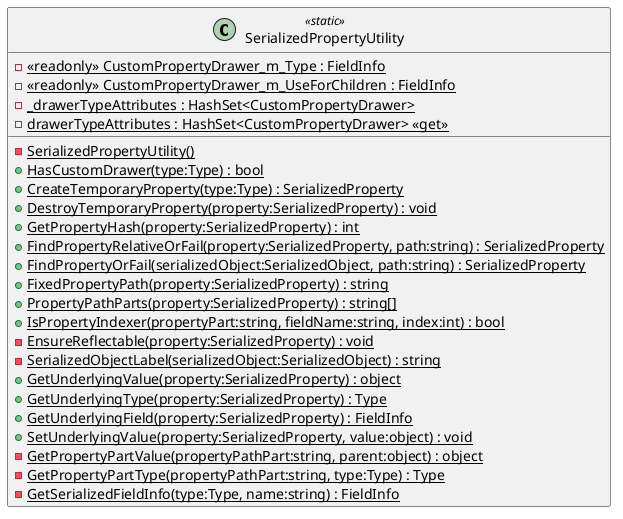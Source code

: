 @startuml
class SerializedPropertyUtility <<static>> {
    {static} - SerializedPropertyUtility()
    - {static} <<readonly>> CustomPropertyDrawer_m_Type : FieldInfo
    - {static} <<readonly>> CustomPropertyDrawer_m_UseForChildren : FieldInfo
    - {static} _drawerTypeAttributes : HashSet<CustomPropertyDrawer>
    - {static} drawerTypeAttributes : HashSet<CustomPropertyDrawer> <<get>>
    + {static} HasCustomDrawer(type:Type) : bool
    + {static} CreateTemporaryProperty(type:Type) : SerializedProperty
    + {static} DestroyTemporaryProperty(property:SerializedProperty) : void
    + {static} GetPropertyHash(property:SerializedProperty) : int
    + {static} FindPropertyRelativeOrFail(property:SerializedProperty, path:string) : SerializedProperty
    + {static} FindPropertyOrFail(serializedObject:SerializedObject, path:string) : SerializedProperty
    + {static} FixedPropertyPath(property:SerializedProperty) : string
    + {static} PropertyPathParts(property:SerializedProperty) : string[]
    + {static} IsPropertyIndexer(propertyPart:string, fieldName:string, index:int) : bool
    - {static} EnsureReflectable(property:SerializedProperty) : void
    - {static} SerializedObjectLabel(serializedObject:SerializedObject) : string
    + {static} GetUnderlyingValue(property:SerializedProperty) : object
    + {static} GetUnderlyingType(property:SerializedProperty) : Type
    + {static} GetUnderlyingField(property:SerializedProperty) : FieldInfo
    + {static} SetUnderlyingValue(property:SerializedProperty, value:object) : void
    - {static} GetPropertyPartValue(propertyPathPart:string, parent:object) : object
    - {static} GetPropertyPartType(propertyPathPart:string, type:Type) : Type
    - {static} GetSerializedFieldInfo(type:Type, name:string) : FieldInfo
}
@enduml
